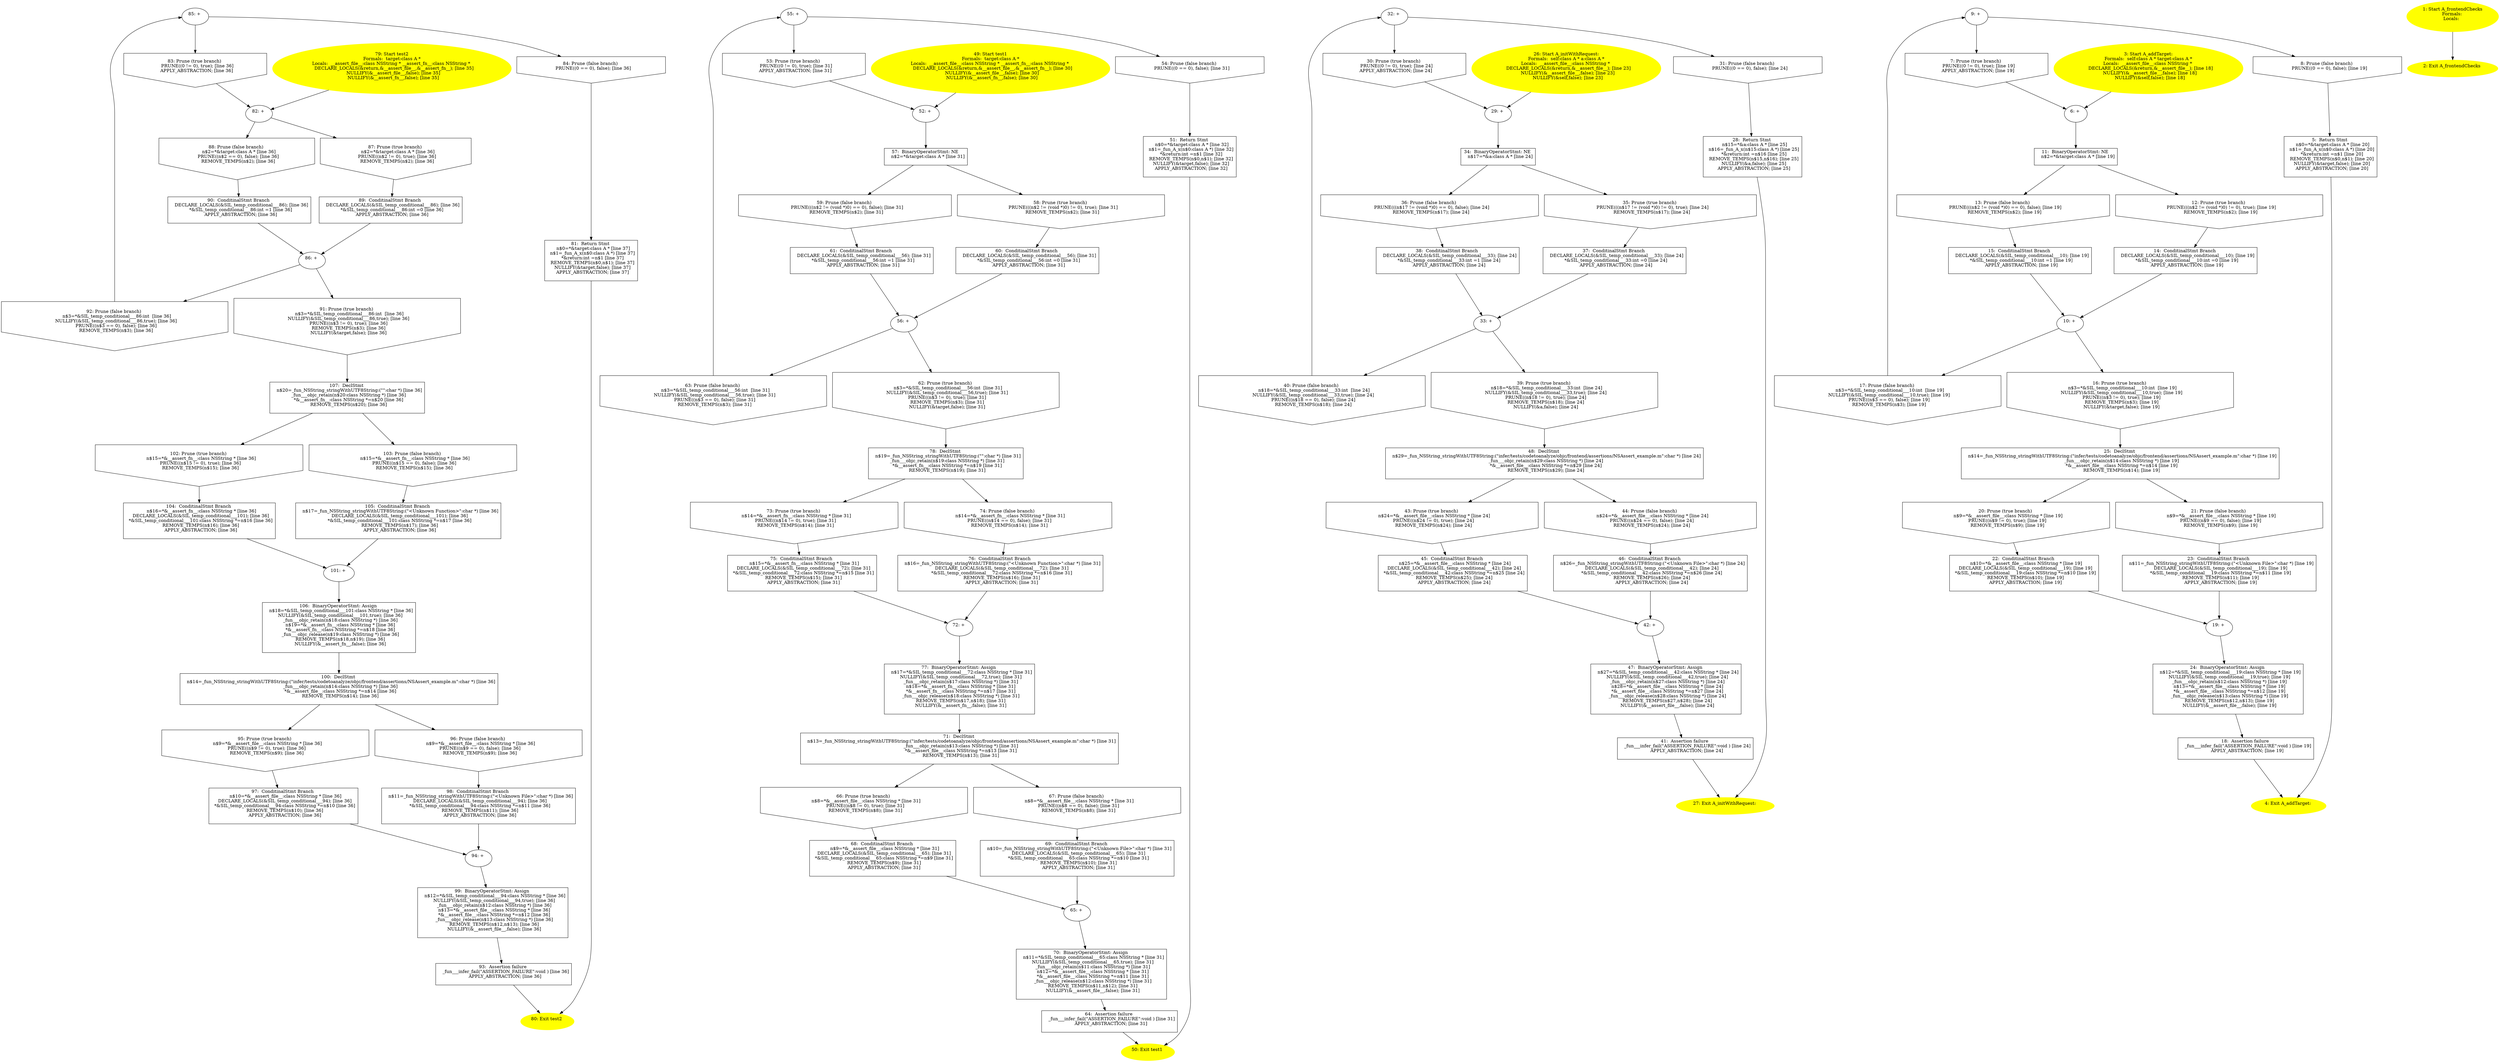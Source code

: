 digraph iCFG {
107 [label="107:  DeclStmt \n   n$20=_fun_NSString_stringWithUTF8String:(\"\":char *) [line 36]\n  _fun___objc_retain(n$20:class NSString *) [line 36]\n  *&__assert_fn__:class NSString *=n$20 [line 36]\n  REMOVE_TEMPS(n$20); [line 36]\n " shape="box"]
	

	 107 -> 102 ;
	 107 -> 103 ;
106 [label="106:  BinaryOperatorStmt: Assign \n   n$18=*&SIL_temp_conditional___101:class NSString * [line 36]\n  NULLIFY(&SIL_temp_conditional___101,true); [line 36]\n  _fun___objc_retain(n$18:class NSString *) [line 36]\n  n$19=*&__assert_fn__:class NSString * [line 36]\n  *&__assert_fn__:class NSString *=n$18 [line 36]\n  _fun___objc_release(n$19:class NSString *) [line 36]\n  REMOVE_TEMPS(n$18,n$19); [line 36]\n  NULLIFY(&__assert_fn__,false); [line 36]\n " shape="box"]
	

	 106 -> 100 ;
105 [label="105:  ConditinalStmt Branch \n   n$17=_fun_NSString_stringWithUTF8String:(\"<Unknown Function>\":char *) [line 36]\n  DECLARE_LOCALS(&SIL_temp_conditional___101); [line 36]\n  *&SIL_temp_conditional___101:class NSString *=n$17 [line 36]\n  REMOVE_TEMPS(n$17); [line 36]\n  APPLY_ABSTRACTION; [line 36]\n " shape="box"]
	

	 105 -> 101 ;
104 [label="104:  ConditinalStmt Branch \n   n$16=*&__assert_fn__:class NSString * [line 36]\n  DECLARE_LOCALS(&SIL_temp_conditional___101); [line 36]\n  *&SIL_temp_conditional___101:class NSString *=n$16 [line 36]\n  REMOVE_TEMPS(n$16); [line 36]\n  APPLY_ABSTRACTION; [line 36]\n " shape="box"]
	

	 104 -> 101 ;
103 [label="103: Prune (false branch) \n   n$15=*&__assert_fn__:class NSString * [line 36]\n  PRUNE((n$15 == 0), false); [line 36]\n  REMOVE_TEMPS(n$15); [line 36]\n " shape="invhouse"]
	

	 103 -> 105 ;
102 [label="102: Prune (true branch) \n   n$15=*&__assert_fn__:class NSString * [line 36]\n  PRUNE((n$15 != 0), true); [line 36]\n  REMOVE_TEMPS(n$15); [line 36]\n " shape="invhouse"]
	

	 102 -> 104 ;
101 [label="101: + \n  " ]
	

	 101 -> 106 ;
100 [label="100:  DeclStmt \n   n$14=_fun_NSString_stringWithUTF8String:(\"infer/tests/codetoanalyze/objc/frontend/assertions/NSAssert_example.m\":char *) [line 36]\n  _fun___objc_retain(n$14:class NSString *) [line 36]\n  *&__assert_file__:class NSString *=n$14 [line 36]\n  REMOVE_TEMPS(n$14); [line 36]\n " shape="box"]
	

	 100 -> 95 ;
	 100 -> 96 ;
99 [label="99:  BinaryOperatorStmt: Assign \n   n$12=*&SIL_temp_conditional___94:class NSString * [line 36]\n  NULLIFY(&SIL_temp_conditional___94,true); [line 36]\n  _fun___objc_retain(n$12:class NSString *) [line 36]\n  n$13=*&__assert_file__:class NSString * [line 36]\n  *&__assert_file__:class NSString *=n$12 [line 36]\n  _fun___objc_release(n$13:class NSString *) [line 36]\n  REMOVE_TEMPS(n$12,n$13); [line 36]\n  NULLIFY(&__assert_file__,false); [line 36]\n " shape="box"]
	

	 99 -> 93 ;
98 [label="98:  ConditinalStmt Branch \n   n$11=_fun_NSString_stringWithUTF8String:(\"<Unknown File>\":char *) [line 36]\n  DECLARE_LOCALS(&SIL_temp_conditional___94); [line 36]\n  *&SIL_temp_conditional___94:class NSString *=n$11 [line 36]\n  REMOVE_TEMPS(n$11); [line 36]\n  APPLY_ABSTRACTION; [line 36]\n " shape="box"]
	

	 98 -> 94 ;
97 [label="97:  ConditinalStmt Branch \n   n$10=*&__assert_file__:class NSString * [line 36]\n  DECLARE_LOCALS(&SIL_temp_conditional___94); [line 36]\n  *&SIL_temp_conditional___94:class NSString *=n$10 [line 36]\n  REMOVE_TEMPS(n$10); [line 36]\n  APPLY_ABSTRACTION; [line 36]\n " shape="box"]
	

	 97 -> 94 ;
96 [label="96: Prune (false branch) \n   n$9=*&__assert_file__:class NSString * [line 36]\n  PRUNE((n$9 == 0), false); [line 36]\n  REMOVE_TEMPS(n$9); [line 36]\n " shape="invhouse"]
	

	 96 -> 98 ;
95 [label="95: Prune (true branch) \n   n$9=*&__assert_file__:class NSString * [line 36]\n  PRUNE((n$9 != 0), true); [line 36]\n  REMOVE_TEMPS(n$9); [line 36]\n " shape="invhouse"]
	

	 95 -> 97 ;
94 [label="94: + \n  " ]
	

	 94 -> 99 ;
93 [label="93:  Assertion failure \n   _fun___infer_fail(\"ASSERTION_FAILURE\":void ) [line 36]\n  APPLY_ABSTRACTION; [line 36]\n " shape="box"]
	

	 93 -> 80 ;
92 [label="92: Prune (false branch) \n   n$3=*&SIL_temp_conditional___86:int  [line 36]\n  NULLIFY(&SIL_temp_conditional___86,true); [line 36]\n  PRUNE((n$3 == 0), false); [line 36]\n  REMOVE_TEMPS(n$3); [line 36]\n " shape="invhouse"]
	

	 92 -> 85 ;
91 [label="91: Prune (true branch) \n   n$3=*&SIL_temp_conditional___86:int  [line 36]\n  NULLIFY(&SIL_temp_conditional___86,true); [line 36]\n  PRUNE((n$3 != 0), true); [line 36]\n  REMOVE_TEMPS(n$3); [line 36]\n  NULLIFY(&target,false); [line 36]\n " shape="invhouse"]
	

	 91 -> 107 ;
90 [label="90:  ConditinalStmt Branch \n   DECLARE_LOCALS(&SIL_temp_conditional___86); [line 36]\n  *&SIL_temp_conditional___86:int =1 [line 36]\n  APPLY_ABSTRACTION; [line 36]\n " shape="box"]
	

	 90 -> 86 ;
89 [label="89:  ConditinalStmt Branch \n   DECLARE_LOCALS(&SIL_temp_conditional___86); [line 36]\n  *&SIL_temp_conditional___86:int =0 [line 36]\n  APPLY_ABSTRACTION; [line 36]\n " shape="box"]
	

	 89 -> 86 ;
88 [label="88: Prune (false branch) \n   n$2=*&target:class A * [line 36]\n  PRUNE((n$2 == 0), false); [line 36]\n  REMOVE_TEMPS(n$2); [line 36]\n " shape="invhouse"]
	

	 88 -> 90 ;
87 [label="87: Prune (true branch) \n   n$2=*&target:class A * [line 36]\n  PRUNE((n$2 != 0), true); [line 36]\n  REMOVE_TEMPS(n$2); [line 36]\n " shape="invhouse"]
	

	 87 -> 89 ;
86 [label="86: + \n  " ]
	

	 86 -> 91 ;
	 86 -> 92 ;
85 [label="85: + \n  " ]
	

	 85 -> 83 ;
	 85 -> 84 ;
84 [label="84: Prune (false branch) \n   PRUNE((0 == 0), false); [line 36]\n " shape="invhouse"]
	

	 84 -> 81 ;
83 [label="83: Prune (true branch) \n   PRUNE((0 != 0), true); [line 36]\n  APPLY_ABSTRACTION; [line 36]\n " shape="invhouse"]
	

	 83 -> 82 ;
82 [label="82: + \n  " ]
	

	 82 -> 87 ;
	 82 -> 88 ;
81 [label="81:  Return Stmt \n   n$0=*&target:class A * [line 37]\n  n$1=_fun_A_x(n$0:class A *) [line 37]\n  *&return:int =n$1 [line 37]\n  REMOVE_TEMPS(n$0,n$1); [line 37]\n  NULLIFY(&target,false); [line 37]\n  APPLY_ABSTRACTION; [line 37]\n " shape="box"]
	

	 81 -> 80 ;
80 [label="80: Exit test2 \n  " color=yellow style=filled]
	

79 [label="79: Start test2\nFormals:  target:class A *\nLocals:  __assert_file__:class NSString * __assert_fn__:class NSString * \n   DECLARE_LOCALS(&return,&__assert_file__,&__assert_fn__); [line 35]\n  NULLIFY(&__assert_file__,false); [line 35]\n  NULLIFY(&__assert_fn__,false); [line 35]\n " color=yellow style=filled]
	

	 79 -> 82 ;
78 [label="78:  DeclStmt \n   n$19=_fun_NSString_stringWithUTF8String:(\"\":char *) [line 31]\n  _fun___objc_retain(n$19:class NSString *) [line 31]\n  *&__assert_fn__:class NSString *=n$19 [line 31]\n  REMOVE_TEMPS(n$19); [line 31]\n " shape="box"]
	

	 78 -> 73 ;
	 78 -> 74 ;
77 [label="77:  BinaryOperatorStmt: Assign \n   n$17=*&SIL_temp_conditional___72:class NSString * [line 31]\n  NULLIFY(&SIL_temp_conditional___72,true); [line 31]\n  _fun___objc_retain(n$17:class NSString *) [line 31]\n  n$18=*&__assert_fn__:class NSString * [line 31]\n  *&__assert_fn__:class NSString *=n$17 [line 31]\n  _fun___objc_release(n$18:class NSString *) [line 31]\n  REMOVE_TEMPS(n$17,n$18); [line 31]\n  NULLIFY(&__assert_fn__,false); [line 31]\n " shape="box"]
	

	 77 -> 71 ;
76 [label="76:  ConditinalStmt Branch \n   n$16=_fun_NSString_stringWithUTF8String:(\"<Unknown Function>\":char *) [line 31]\n  DECLARE_LOCALS(&SIL_temp_conditional___72); [line 31]\n  *&SIL_temp_conditional___72:class NSString *=n$16 [line 31]\n  REMOVE_TEMPS(n$16); [line 31]\n  APPLY_ABSTRACTION; [line 31]\n " shape="box"]
	

	 76 -> 72 ;
75 [label="75:  ConditinalStmt Branch \n   n$15=*&__assert_fn__:class NSString * [line 31]\n  DECLARE_LOCALS(&SIL_temp_conditional___72); [line 31]\n  *&SIL_temp_conditional___72:class NSString *=n$15 [line 31]\n  REMOVE_TEMPS(n$15); [line 31]\n  APPLY_ABSTRACTION; [line 31]\n " shape="box"]
	

	 75 -> 72 ;
74 [label="74: Prune (false branch) \n   n$14=*&__assert_fn__:class NSString * [line 31]\n  PRUNE((n$14 == 0), false); [line 31]\n  REMOVE_TEMPS(n$14); [line 31]\n " shape="invhouse"]
	

	 74 -> 76 ;
73 [label="73: Prune (true branch) \n   n$14=*&__assert_fn__:class NSString * [line 31]\n  PRUNE((n$14 != 0), true); [line 31]\n  REMOVE_TEMPS(n$14); [line 31]\n " shape="invhouse"]
	

	 73 -> 75 ;
72 [label="72: + \n  " ]
	

	 72 -> 77 ;
71 [label="71:  DeclStmt \n   n$13=_fun_NSString_stringWithUTF8String:(\"infer/tests/codetoanalyze/objc/frontend/assertions/NSAssert_example.m\":char *) [line 31]\n  _fun___objc_retain(n$13:class NSString *) [line 31]\n  *&__assert_file__:class NSString *=n$13 [line 31]\n  REMOVE_TEMPS(n$13); [line 31]\n " shape="box"]
	

	 71 -> 66 ;
	 71 -> 67 ;
70 [label="70:  BinaryOperatorStmt: Assign \n   n$11=*&SIL_temp_conditional___65:class NSString * [line 31]\n  NULLIFY(&SIL_temp_conditional___65,true); [line 31]\n  _fun___objc_retain(n$11:class NSString *) [line 31]\n  n$12=*&__assert_file__:class NSString * [line 31]\n  *&__assert_file__:class NSString *=n$11 [line 31]\n  _fun___objc_release(n$12:class NSString *) [line 31]\n  REMOVE_TEMPS(n$11,n$12); [line 31]\n  NULLIFY(&__assert_file__,false); [line 31]\n " shape="box"]
	

	 70 -> 64 ;
69 [label="69:  ConditinalStmt Branch \n   n$10=_fun_NSString_stringWithUTF8String:(\"<Unknown File>\":char *) [line 31]\n  DECLARE_LOCALS(&SIL_temp_conditional___65); [line 31]\n  *&SIL_temp_conditional___65:class NSString *=n$10 [line 31]\n  REMOVE_TEMPS(n$10); [line 31]\n  APPLY_ABSTRACTION; [line 31]\n " shape="box"]
	

	 69 -> 65 ;
68 [label="68:  ConditinalStmt Branch \n   n$9=*&__assert_file__:class NSString * [line 31]\n  DECLARE_LOCALS(&SIL_temp_conditional___65); [line 31]\n  *&SIL_temp_conditional___65:class NSString *=n$9 [line 31]\n  REMOVE_TEMPS(n$9); [line 31]\n  APPLY_ABSTRACTION; [line 31]\n " shape="box"]
	

	 68 -> 65 ;
67 [label="67: Prune (false branch) \n   n$8=*&__assert_file__:class NSString * [line 31]\n  PRUNE((n$8 == 0), false); [line 31]\n  REMOVE_TEMPS(n$8); [line 31]\n " shape="invhouse"]
	

	 67 -> 69 ;
66 [label="66: Prune (true branch) \n   n$8=*&__assert_file__:class NSString * [line 31]\n  PRUNE((n$8 != 0), true); [line 31]\n  REMOVE_TEMPS(n$8); [line 31]\n " shape="invhouse"]
	

	 66 -> 68 ;
65 [label="65: + \n  " ]
	

	 65 -> 70 ;
64 [label="64:  Assertion failure \n   _fun___infer_fail(\"ASSERTION_FAILURE\":void ) [line 31]\n  APPLY_ABSTRACTION; [line 31]\n " shape="box"]
	

	 64 -> 50 ;
63 [label="63: Prune (false branch) \n   n$3=*&SIL_temp_conditional___56:int  [line 31]\n  NULLIFY(&SIL_temp_conditional___56,true); [line 31]\n  PRUNE((n$3 == 0), false); [line 31]\n  REMOVE_TEMPS(n$3); [line 31]\n " shape="invhouse"]
	

	 63 -> 55 ;
62 [label="62: Prune (true branch) \n   n$3=*&SIL_temp_conditional___56:int  [line 31]\n  NULLIFY(&SIL_temp_conditional___56,true); [line 31]\n  PRUNE((n$3 != 0), true); [line 31]\n  REMOVE_TEMPS(n$3); [line 31]\n  NULLIFY(&target,false); [line 31]\n " shape="invhouse"]
	

	 62 -> 78 ;
61 [label="61:  ConditinalStmt Branch \n   DECLARE_LOCALS(&SIL_temp_conditional___56); [line 31]\n  *&SIL_temp_conditional___56:int =1 [line 31]\n  APPLY_ABSTRACTION; [line 31]\n " shape="box"]
	

	 61 -> 56 ;
60 [label="60:  ConditinalStmt Branch \n   DECLARE_LOCALS(&SIL_temp_conditional___56); [line 31]\n  *&SIL_temp_conditional___56:int =0 [line 31]\n  APPLY_ABSTRACTION; [line 31]\n " shape="box"]
	

	 60 -> 56 ;
59 [label="59: Prune (false branch) \n   PRUNE(((n$2 != (void *)0) == 0), false); [line 31]\n  REMOVE_TEMPS(n$2); [line 31]\n " shape="invhouse"]
	

	 59 -> 61 ;
58 [label="58: Prune (true branch) \n   PRUNE(((n$2 != (void *)0) != 0), true); [line 31]\n  REMOVE_TEMPS(n$2); [line 31]\n " shape="invhouse"]
	

	 58 -> 60 ;
57 [label="57:  BinaryOperatorStmt: NE \n   n$2=*&target:class A * [line 31]\n " shape="box"]
	

	 57 -> 58 ;
	 57 -> 59 ;
56 [label="56: + \n  " ]
	

	 56 -> 62 ;
	 56 -> 63 ;
55 [label="55: + \n  " ]
	

	 55 -> 53 ;
	 55 -> 54 ;
54 [label="54: Prune (false branch) \n   PRUNE((0 == 0), false); [line 31]\n " shape="invhouse"]
	

	 54 -> 51 ;
53 [label="53: Prune (true branch) \n   PRUNE((0 != 0), true); [line 31]\n  APPLY_ABSTRACTION; [line 31]\n " shape="invhouse"]
	

	 53 -> 52 ;
52 [label="52: + \n  " ]
	

	 52 -> 57 ;
51 [label="51:  Return Stmt \n   n$0=*&target:class A * [line 32]\n  n$1=_fun_A_x(n$0:class A *) [line 32]\n  *&return:int =n$1 [line 32]\n  REMOVE_TEMPS(n$0,n$1); [line 32]\n  NULLIFY(&target,false); [line 32]\n  APPLY_ABSTRACTION; [line 32]\n " shape="box"]
	

	 51 -> 50 ;
50 [label="50: Exit test1 \n  " color=yellow style=filled]
	

49 [label="49: Start test1\nFormals:  target:class A *\nLocals:  __assert_file__:class NSString * __assert_fn__:class NSString * \n   DECLARE_LOCALS(&return,&__assert_file__,&__assert_fn__); [line 30]\n  NULLIFY(&__assert_file__,false); [line 30]\n  NULLIFY(&__assert_fn__,false); [line 30]\n " color=yellow style=filled]
	

	 49 -> 52 ;
48 [label="48:  DeclStmt \n   n$29=_fun_NSString_stringWithUTF8String:(\"infer/tests/codetoanalyze/objc/frontend/assertions/NSAssert_example.m\":char *) [line 24]\n  _fun___objc_retain(n$29:class NSString *) [line 24]\n  *&__assert_file__:class NSString *=n$29 [line 24]\n  REMOVE_TEMPS(n$29); [line 24]\n " shape="box"]
	

	 48 -> 43 ;
	 48 -> 44 ;
47 [label="47:  BinaryOperatorStmt: Assign \n   n$27=*&SIL_temp_conditional___42:class NSString * [line 24]\n  NULLIFY(&SIL_temp_conditional___42,true); [line 24]\n  _fun___objc_retain(n$27:class NSString *) [line 24]\n  n$28=*&__assert_file__:class NSString * [line 24]\n  *&__assert_file__:class NSString *=n$27 [line 24]\n  _fun___objc_release(n$28:class NSString *) [line 24]\n  REMOVE_TEMPS(n$27,n$28); [line 24]\n  NULLIFY(&__assert_file__,false); [line 24]\n " shape="box"]
	

	 47 -> 41 ;
46 [label="46:  ConditinalStmt Branch \n   n$26=_fun_NSString_stringWithUTF8String:(\"<Unknown File>\":char *) [line 24]\n  DECLARE_LOCALS(&SIL_temp_conditional___42); [line 24]\n  *&SIL_temp_conditional___42:class NSString *=n$26 [line 24]\n  REMOVE_TEMPS(n$26); [line 24]\n  APPLY_ABSTRACTION; [line 24]\n " shape="box"]
	

	 46 -> 42 ;
45 [label="45:  ConditinalStmt Branch \n   n$25=*&__assert_file__:class NSString * [line 24]\n  DECLARE_LOCALS(&SIL_temp_conditional___42); [line 24]\n  *&SIL_temp_conditional___42:class NSString *=n$25 [line 24]\n  REMOVE_TEMPS(n$25); [line 24]\n  APPLY_ABSTRACTION; [line 24]\n " shape="box"]
	

	 45 -> 42 ;
44 [label="44: Prune (false branch) \n   n$24=*&__assert_file__:class NSString * [line 24]\n  PRUNE((n$24 == 0), false); [line 24]\n  REMOVE_TEMPS(n$24); [line 24]\n " shape="invhouse"]
	

	 44 -> 46 ;
43 [label="43: Prune (true branch) \n   n$24=*&__assert_file__:class NSString * [line 24]\n  PRUNE((n$24 != 0), true); [line 24]\n  REMOVE_TEMPS(n$24); [line 24]\n " shape="invhouse"]
	

	 43 -> 45 ;
42 [label="42: + \n  " ]
	

	 42 -> 47 ;
41 [label="41:  Assertion failure \n   _fun___infer_fail(\"ASSERTION_FAILURE\":void ) [line 24]\n  APPLY_ABSTRACTION; [line 24]\n " shape="box"]
	

	 41 -> 27 ;
40 [label="40: Prune (false branch) \n   n$18=*&SIL_temp_conditional___33:int  [line 24]\n  NULLIFY(&SIL_temp_conditional___33,true); [line 24]\n  PRUNE((n$18 == 0), false); [line 24]\n  REMOVE_TEMPS(n$18); [line 24]\n " shape="invhouse"]
	

	 40 -> 32 ;
39 [label="39: Prune (true branch) \n   n$18=*&SIL_temp_conditional___33:int  [line 24]\n  NULLIFY(&SIL_temp_conditional___33,true); [line 24]\n  PRUNE((n$18 != 0), true); [line 24]\n  REMOVE_TEMPS(n$18); [line 24]\n  NULLIFY(&a,false); [line 24]\n " shape="invhouse"]
	

	 39 -> 48 ;
38 [label="38:  ConditinalStmt Branch \n   DECLARE_LOCALS(&SIL_temp_conditional___33); [line 24]\n  *&SIL_temp_conditional___33:int =1 [line 24]\n  APPLY_ABSTRACTION; [line 24]\n " shape="box"]
	

	 38 -> 33 ;
37 [label="37:  ConditinalStmt Branch \n   DECLARE_LOCALS(&SIL_temp_conditional___33); [line 24]\n  *&SIL_temp_conditional___33:int =0 [line 24]\n  APPLY_ABSTRACTION; [line 24]\n " shape="box"]
	

	 37 -> 33 ;
36 [label="36: Prune (false branch) \n   PRUNE(((n$17 != (void *)0) == 0), false); [line 24]\n  REMOVE_TEMPS(n$17); [line 24]\n " shape="invhouse"]
	

	 36 -> 38 ;
35 [label="35: Prune (true branch) \n   PRUNE(((n$17 != (void *)0) != 0), true); [line 24]\n  REMOVE_TEMPS(n$17); [line 24]\n " shape="invhouse"]
	

	 35 -> 37 ;
34 [label="34:  BinaryOperatorStmt: NE \n   n$17=*&a:class A * [line 24]\n " shape="box"]
	

	 34 -> 35 ;
	 34 -> 36 ;
33 [label="33: + \n  " ]
	

	 33 -> 39 ;
	 33 -> 40 ;
32 [label="32: + \n  " ]
	

	 32 -> 30 ;
	 32 -> 31 ;
31 [label="31: Prune (false branch) \n   PRUNE((0 == 0), false); [line 24]\n " shape="invhouse"]
	

	 31 -> 28 ;
30 [label="30: Prune (true branch) \n   PRUNE((0 != 0), true); [line 24]\n  APPLY_ABSTRACTION; [line 24]\n " shape="invhouse"]
	

	 30 -> 29 ;
29 [label="29: + \n  " ]
	

	 29 -> 34 ;
28 [label="28:  Return Stmt \n   n$15=*&a:class A * [line 25]\n  n$16=_fun_A_x(n$15:class A *) [line 25]\n  *&return:int =n$16 [line 25]\n  REMOVE_TEMPS(n$15,n$16); [line 25]\n  NULLIFY(&a,false); [line 25]\n  APPLY_ABSTRACTION; [line 25]\n " shape="box"]
	

	 28 -> 27 ;
27 [label="27: Exit A_initWithRequest: \n  " color=yellow style=filled]
	

26 [label="26: Start A_initWithRequest:\nFormals:  self:class A * a:class A *\nLocals:  __assert_file__:class NSString * \n   DECLARE_LOCALS(&return,&__assert_file__); [line 23]\n  NULLIFY(&__assert_file__,false); [line 23]\n  NULLIFY(&self,false); [line 23]\n " color=yellow style=filled]
	

	 26 -> 29 ;
25 [label="25:  DeclStmt \n   n$14=_fun_NSString_stringWithUTF8String:(\"infer/tests/codetoanalyze/objc/frontend/assertions/NSAssert_example.m\":char *) [line 19]\n  _fun___objc_retain(n$14:class NSString *) [line 19]\n  *&__assert_file__:class NSString *=n$14 [line 19]\n  REMOVE_TEMPS(n$14); [line 19]\n " shape="box"]
	

	 25 -> 20 ;
	 25 -> 21 ;
24 [label="24:  BinaryOperatorStmt: Assign \n   n$12=*&SIL_temp_conditional___19:class NSString * [line 19]\n  NULLIFY(&SIL_temp_conditional___19,true); [line 19]\n  _fun___objc_retain(n$12:class NSString *) [line 19]\n  n$13=*&__assert_file__:class NSString * [line 19]\n  *&__assert_file__:class NSString *=n$12 [line 19]\n  _fun___objc_release(n$13:class NSString *) [line 19]\n  REMOVE_TEMPS(n$12,n$13); [line 19]\n  NULLIFY(&__assert_file__,false); [line 19]\n " shape="box"]
	

	 24 -> 18 ;
23 [label="23:  ConditinalStmt Branch \n   n$11=_fun_NSString_stringWithUTF8String:(\"<Unknown File>\":char *) [line 19]\n  DECLARE_LOCALS(&SIL_temp_conditional___19); [line 19]\n  *&SIL_temp_conditional___19:class NSString *=n$11 [line 19]\n  REMOVE_TEMPS(n$11); [line 19]\n  APPLY_ABSTRACTION; [line 19]\n " shape="box"]
	

	 23 -> 19 ;
22 [label="22:  ConditinalStmt Branch \n   n$10=*&__assert_file__:class NSString * [line 19]\n  DECLARE_LOCALS(&SIL_temp_conditional___19); [line 19]\n  *&SIL_temp_conditional___19:class NSString *=n$10 [line 19]\n  REMOVE_TEMPS(n$10); [line 19]\n  APPLY_ABSTRACTION; [line 19]\n " shape="box"]
	

	 22 -> 19 ;
21 [label="21: Prune (false branch) \n   n$9=*&__assert_file__:class NSString * [line 19]\n  PRUNE((n$9 == 0), false); [line 19]\n  REMOVE_TEMPS(n$9); [line 19]\n " shape="invhouse"]
	

	 21 -> 23 ;
20 [label="20: Prune (true branch) \n   n$9=*&__assert_file__:class NSString * [line 19]\n  PRUNE((n$9 != 0), true); [line 19]\n  REMOVE_TEMPS(n$9); [line 19]\n " shape="invhouse"]
	

	 20 -> 22 ;
19 [label="19: + \n  " ]
	

	 19 -> 24 ;
18 [label="18:  Assertion failure \n   _fun___infer_fail(\"ASSERTION_FAILURE\":void ) [line 19]\n  APPLY_ABSTRACTION; [line 19]\n " shape="box"]
	

	 18 -> 4 ;
17 [label="17: Prune (false branch) \n   n$3=*&SIL_temp_conditional___10:int  [line 19]\n  NULLIFY(&SIL_temp_conditional___10,true); [line 19]\n  PRUNE((n$3 == 0), false); [line 19]\n  REMOVE_TEMPS(n$3); [line 19]\n " shape="invhouse"]
	

	 17 -> 9 ;
16 [label="16: Prune (true branch) \n   n$3=*&SIL_temp_conditional___10:int  [line 19]\n  NULLIFY(&SIL_temp_conditional___10,true); [line 19]\n  PRUNE((n$3 != 0), true); [line 19]\n  REMOVE_TEMPS(n$3); [line 19]\n  NULLIFY(&target,false); [line 19]\n " shape="invhouse"]
	

	 16 -> 25 ;
15 [label="15:  ConditinalStmt Branch \n   DECLARE_LOCALS(&SIL_temp_conditional___10); [line 19]\n  *&SIL_temp_conditional___10:int =1 [line 19]\n  APPLY_ABSTRACTION; [line 19]\n " shape="box"]
	

	 15 -> 10 ;
14 [label="14:  ConditinalStmt Branch \n   DECLARE_LOCALS(&SIL_temp_conditional___10); [line 19]\n  *&SIL_temp_conditional___10:int =0 [line 19]\n  APPLY_ABSTRACTION; [line 19]\n " shape="box"]
	

	 14 -> 10 ;
13 [label="13: Prune (false branch) \n   PRUNE(((n$2 != (void *)0) == 0), false); [line 19]\n  REMOVE_TEMPS(n$2); [line 19]\n " shape="invhouse"]
	

	 13 -> 15 ;
12 [label="12: Prune (true branch) \n   PRUNE(((n$2 != (void *)0) != 0), true); [line 19]\n  REMOVE_TEMPS(n$2); [line 19]\n " shape="invhouse"]
	

	 12 -> 14 ;
11 [label="11:  BinaryOperatorStmt: NE \n   n$2=*&target:class A * [line 19]\n " shape="box"]
	

	 11 -> 12 ;
	 11 -> 13 ;
10 [label="10: + \n  " ]
	

	 10 -> 16 ;
	 10 -> 17 ;
9 [label="9: + \n  " ]
	

	 9 -> 7 ;
	 9 -> 8 ;
8 [label="8: Prune (false branch) \n   PRUNE((0 == 0), false); [line 19]\n " shape="invhouse"]
	

	 8 -> 5 ;
7 [label="7: Prune (true branch) \n   PRUNE((0 != 0), true); [line 19]\n  APPLY_ABSTRACTION; [line 19]\n " shape="invhouse"]
	

	 7 -> 6 ;
6 [label="6: + \n  " ]
	

	 6 -> 11 ;
5 [label="5:  Return Stmt \n   n$0=*&target:class A * [line 20]\n  n$1=_fun_A_x(n$0:class A *) [line 20]\n  *&return:int =n$1 [line 20]\n  REMOVE_TEMPS(n$0,n$1); [line 20]\n  NULLIFY(&target,false); [line 20]\n  APPLY_ABSTRACTION; [line 20]\n " shape="box"]
	

	 5 -> 4 ;
4 [label="4: Exit A_addTarget: \n  " color=yellow style=filled]
	

3 [label="3: Start A_addTarget:\nFormals:  self:class A * target:class A *\nLocals:  __assert_file__:class NSString * \n   DECLARE_LOCALS(&return,&__assert_file__); [line 18]\n  NULLIFY(&__assert_file__,false); [line 18]\n  NULLIFY(&self,false); [line 18]\n " color=yellow style=filled]
	

	 3 -> 6 ;
2 [label="2: Exit A_frontendChecks \n  " color=yellow style=filled]
	

1 [label="1: Start A_frontendChecks\nFormals: \nLocals:  \n  " color=yellow style=filled]
	

	 1 -> 2 ;
}
